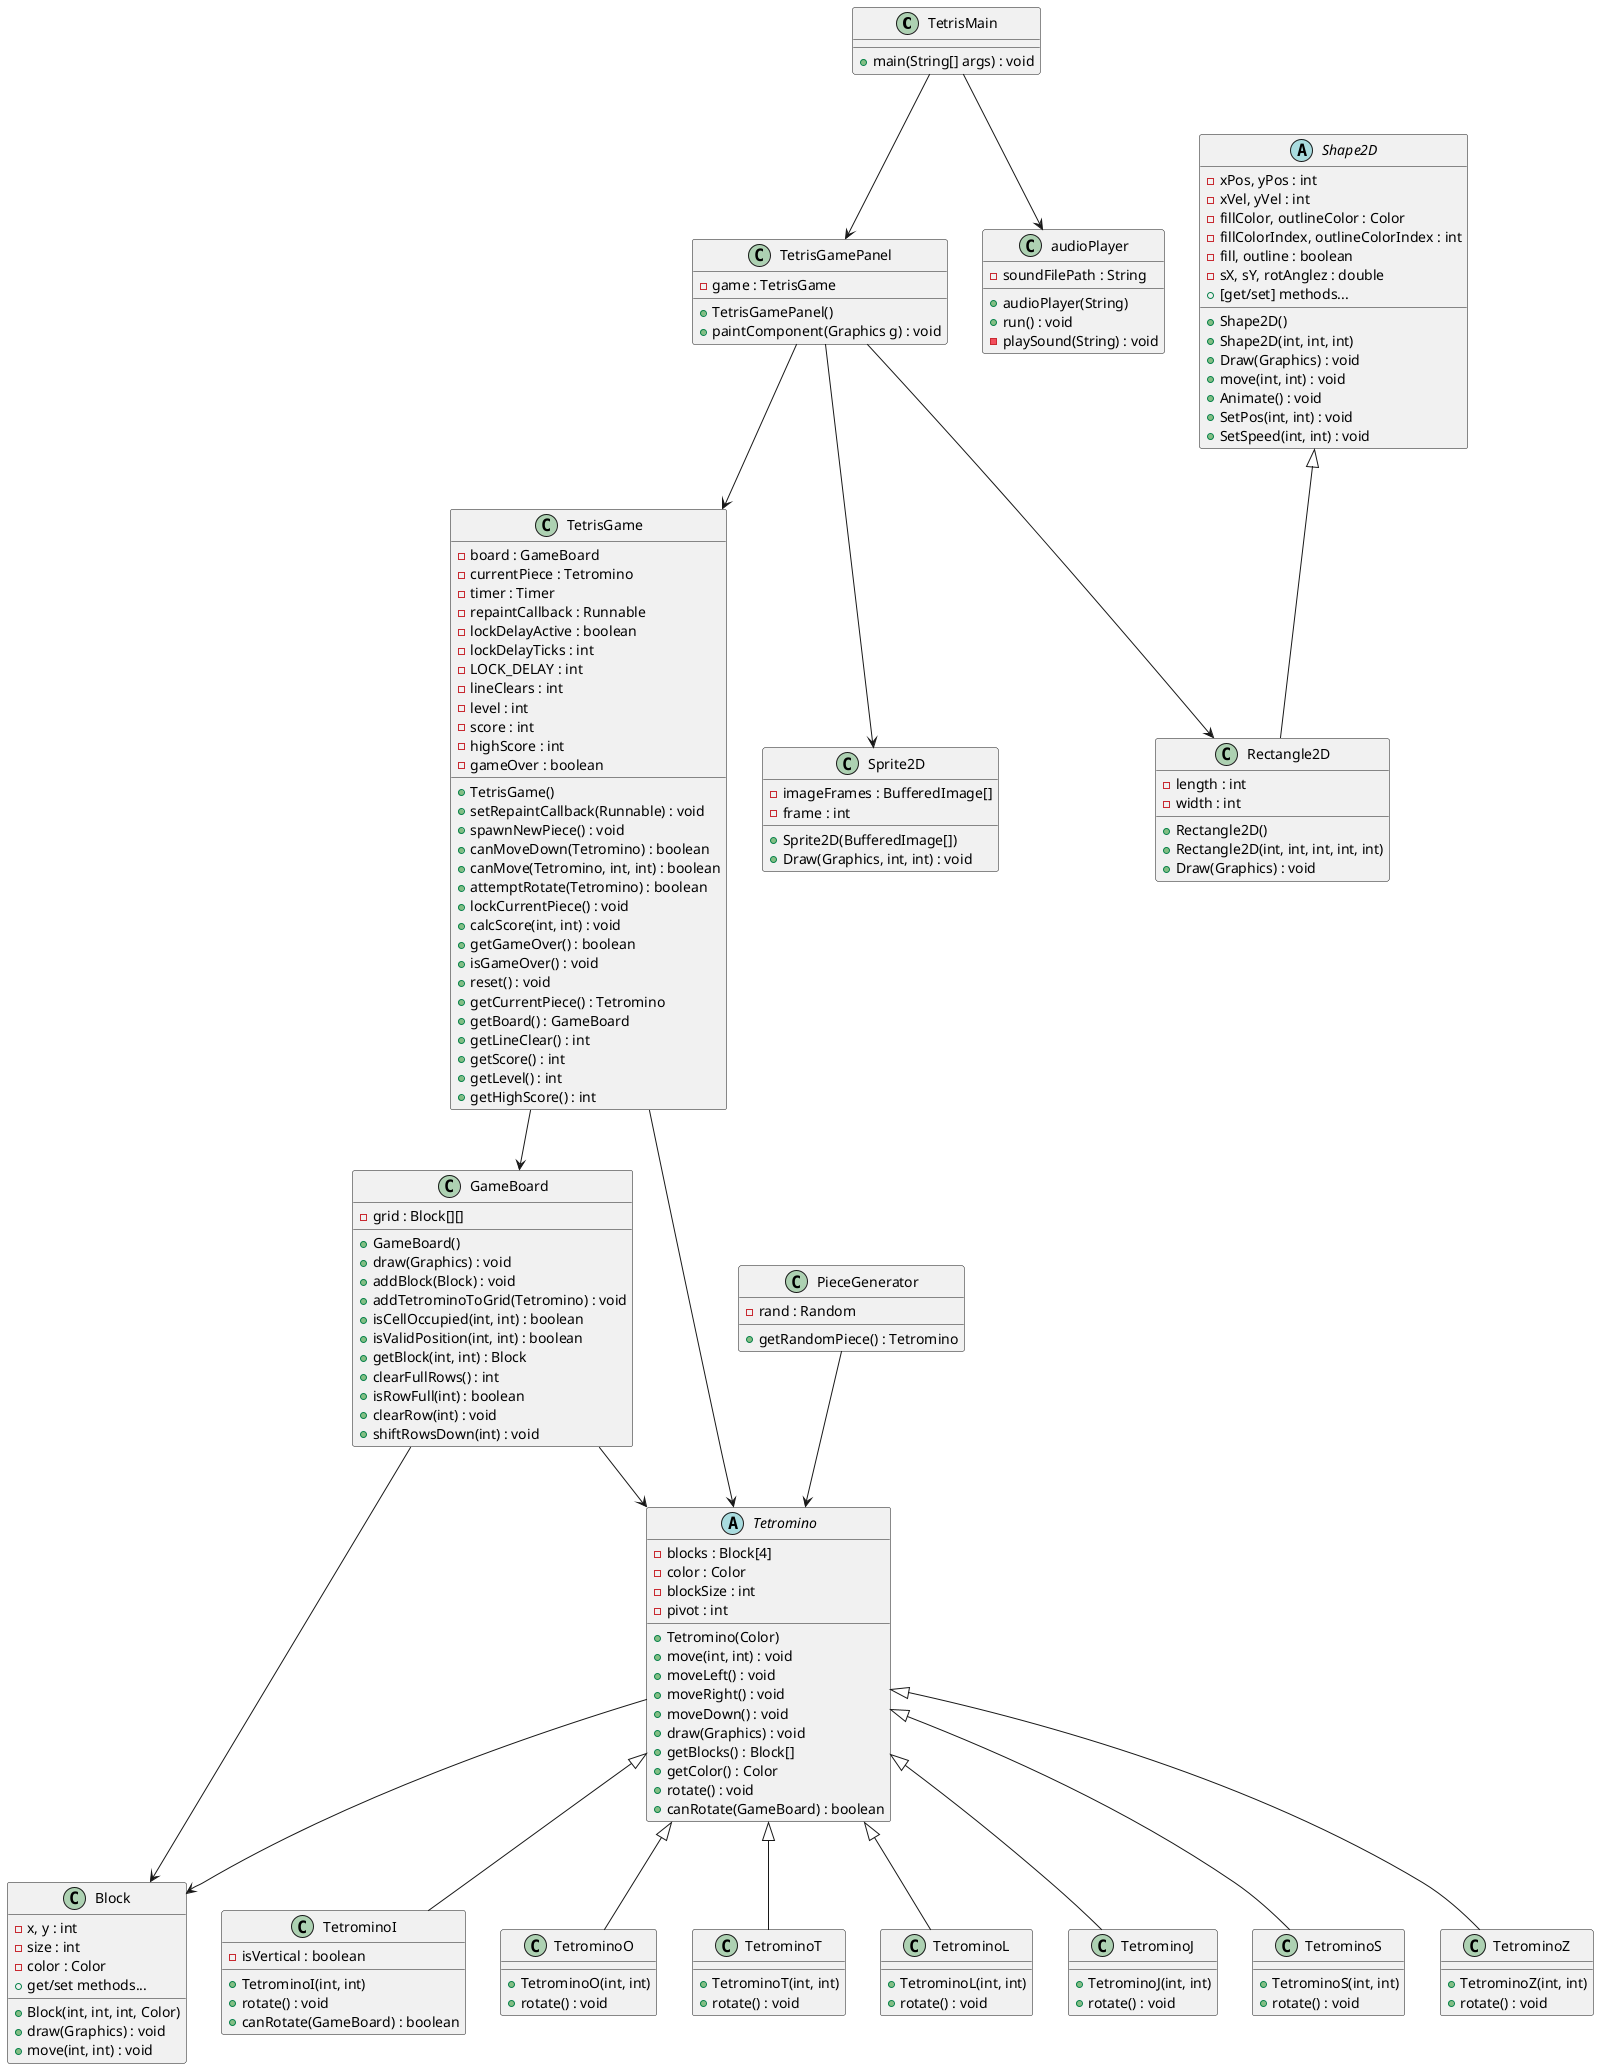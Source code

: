 @startuml mainUml
' ========== MAIN CLASSES ==========
class TetrisMain {
    +main(String[] args) : void
}

class TetrisGamePanel {
    -game : TetrisGame
    +TetrisGamePanel()
    +paintComponent(Graphics g) : void
}

class TetrisGame {
    -board : GameBoard
    -currentPiece : Tetromino
    -timer : Timer
    -repaintCallback : Runnable
    -lockDelayActive : boolean
    -lockDelayTicks : int
    -LOCK_DELAY : int
    -lineClears : int
    -level : int
    -score : int
    -highScore : int
    -gameOver : boolean
    +TetrisGame()
    +setRepaintCallback(Runnable) : void
    +spawnNewPiece() : void
    +canMoveDown(Tetromino) : boolean
    +canMove(Tetromino, int, int) : boolean
    +attemptRotate(Tetromino) : boolean
    +lockCurrentPiece() : void
    +calcScore(int, int) : void
    +getGameOver() : boolean
    +isGameOver() : void
    +reset() : void
    +getCurrentPiece() : Tetromino
    +getBoard() : GameBoard
    +getLineClear() : int
    +getScore() : int
    +getLevel() : int
    +getHighScore() : int
}

class GameBoard {
    -grid : Block[][]
    +GameBoard()
    +draw(Graphics) : void
    +addBlock(Block) : void
    +addTetrominoToGrid(Tetromino) : void
    +isCellOccupied(int, int) : boolean
    +isValidPosition(int, int) : boolean
    +getBlock(int, int) : Block
    +clearFullRows() : int
    +isRowFull(int) : boolean
    +clearRow(int) : void
    +shiftRowsDown(int) : void
}

class PieceGenerator {
    -rand : Random
    +getRandomPiece() : Tetromino
}

class audioPlayer {
    -soundFilePath : String
    +audioPlayer(String)
    +run() : void
    -playSound(String) : void
}

class Sprite2D {
    -imageFrames : BufferedImage[]
    -frame : int
    +Sprite2D(BufferedImage[])
    +Draw(Graphics, int, int) : void
}

' ========== GRAPHICS BASE CLASSES ==========

abstract class Shape2D {
    -xPos, yPos : int
    -xVel, yVel : int
    -fillColor, outlineColor : Color
    -fillColorIndex, outlineColorIndex : int
    -fill, outline : boolean
    -sX, sY, rotAnglez : double
    +Shape2D()
    +Shape2D(int, int, int)
    +Draw(Graphics) : void
    +move(int, int) : void
    +Animate() : void
    +SetPos(int, int) : void
    +SetSpeed(int, int) : void
    +[get/set] methods...
}

class Rectangle2D {
    -length : int
    -width : int
    +Rectangle2D()
    +Rectangle2D(int, int, int, int, int)
    +Draw(Graphics) : void
}

class Block {
    -x, y : int
    -size : int
    -color : Color
    +Block(int, int, int, Color)
    +draw(Graphics) : void
    +move(int, int) : void
    +get/set methods...
}

' ========== TETROMINO CLASSES ==========

abstract class Tetromino {
    -blocks : Block[4]
    -color : Color
    -blockSize : int
    -pivot : int
    +Tetromino(Color)
    +move(int, int) : void
    +moveLeft() : void
    +moveRight() : void
    +moveDown() : void
    +draw(Graphics) : void
    +getBlocks() : Block[]
    +getColor() : Color
    +rotate() : void
    +canRotate(GameBoard) : boolean
}

class TetrominoI {
    -isVertical : boolean
    +TetrominoI(int, int)
    +rotate() : void
    +canRotate(GameBoard) : boolean
}
class TetrominoO {
    +TetrominoO(int, int)
    +rotate() : void
}
class TetrominoT {
    +TetrominoT(int, int)
    +rotate() : void
}
class TetrominoL {
    +TetrominoL(int, int)
    +rotate() : void
}
class TetrominoJ {
    +TetrominoJ(int, int)
    +rotate() : void
}
class TetrominoS {
    +TetrominoS(int, int)
    +rotate() : void
}
class TetrominoZ {
    +TetrominoZ(int, int)
    +rotate() : void
}

' ========== INHERITANCE ==========
Shape2D <|-- Rectangle2D
Tetromino <|-- TetrominoI
Tetromino <|-- TetrominoO
Tetromino <|-- TetrominoT
Tetromino <|-- TetrominoL
Tetromino <|-- TetrominoJ
Tetromino <|-- TetrominoS
Tetromino <|-- TetrominoZ

' ========== ASSOCIATIONS ==========
TetrisGamePanel --> TetrisGame
TetrisGame --> GameBoard
TetrisGame --> Tetromino
TetrisMain --> TetrisGamePanel
TetrisMain --> audioPlayer
GameBoard --> Block
GameBoard --> Tetromino
Tetromino --> Block
PieceGenerator --> Tetromino
TetrisGamePanel --> Rectangle2D
TetrisGamePanel --> Sprite2D

@enduml
